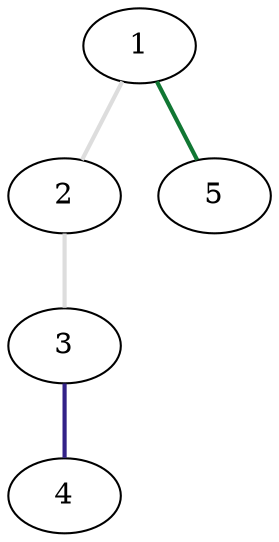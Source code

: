 graph {
	graph [rankdir=BT]
	1
	2
	2 -- 1 [color="#DDDDDD" style=bold]
	3
	3 -- 2 [color="#DDDDDD" style=bold]
	4
	4 -- 3 [color="#332288" style=bold]
	5
	5 -- 1 [color="#117733" style=bold]
}